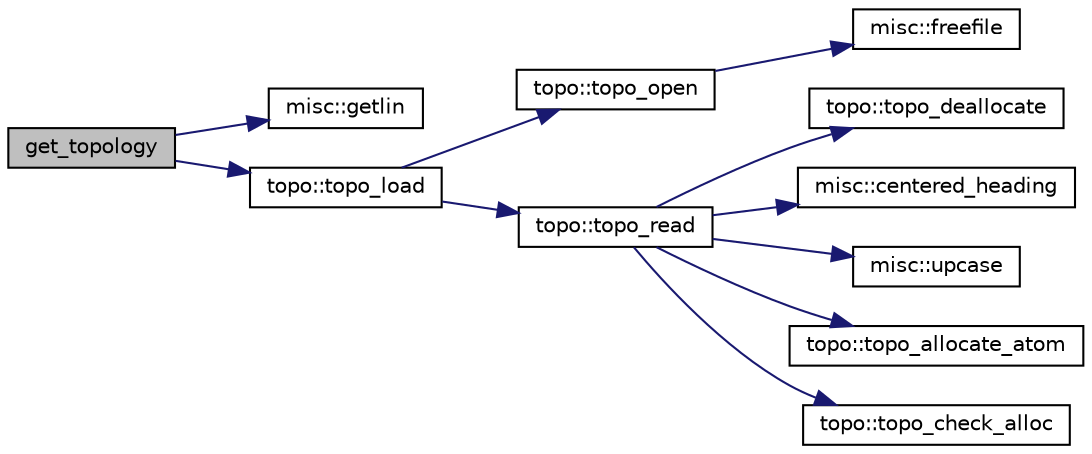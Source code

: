 digraph "get_topology"
{
  edge [fontname="Helvetica",fontsize="10",labelfontname="Helvetica",labelfontsize="10"];
  node [fontname="Helvetica",fontsize="10",shape=record];
  rankdir="LR";
  Node1 [label="get_topology",height=0.2,width=0.4,color="black", fillcolor="grey75", style="filled" fontcolor="black"];
  Node1 -> Node2 [color="midnightblue",fontsize="10",style="solid",fontname="Helvetica"];
  Node2 [label="misc::getlin",height=0.2,width=0.4,color="black", fillcolor="white", style="filled",URL="$classmisc.html#a49b44c33311a31e874439a6f3caf5801"];
  Node1 -> Node3 [color="midnightblue",fontsize="10",style="solid",fontname="Helvetica"];
  Node3 [label="topo::topo_load",height=0.2,width=0.4,color="black", fillcolor="white", style="filled",URL="$classtopo.html#aac0681f14a49bb07e5cbb3a877b1e5dd"];
  Node3 -> Node4 [color="midnightblue",fontsize="10",style="solid",fontname="Helvetica"];
  Node4 [label="topo::topo_open",height=0.2,width=0.4,color="black", fillcolor="white", style="filled",URL="$classtopo.html#a5d064dafa1d8df6166a94664f390767f"];
  Node4 -> Node5 [color="midnightblue",fontsize="10",style="solid",fontname="Helvetica"];
  Node5 [label="misc::freefile",height=0.2,width=0.4,color="black", fillcolor="white", style="filled",URL="$classmisc.html#aaa874447823dfa2d2c7fcf6eb80ebd70"];
  Node3 -> Node6 [color="midnightblue",fontsize="10",style="solid",fontname="Helvetica"];
  Node6 [label="topo::topo_read",height=0.2,width=0.4,color="black", fillcolor="white", style="filled",URL="$classtopo.html#a7aad640a2ad55b89529425b1f386810a"];
  Node6 -> Node7 [color="midnightblue",fontsize="10",style="solid",fontname="Helvetica"];
  Node7 [label="topo::topo_deallocate",height=0.2,width=0.4,color="black", fillcolor="white", style="filled",URL="$classtopo.html#aa6153a7d9918ecb635b405949f7237ee"];
  Node6 -> Node8 [color="midnightblue",fontsize="10",style="solid",fontname="Helvetica"];
  Node8 [label="misc::centered_heading",height=0.2,width=0.4,color="black", fillcolor="white", style="filled",URL="$classmisc.html#ac616bbb70212f3216e099c51f3c217f9"];
  Node6 -> Node9 [color="midnightblue",fontsize="10",style="solid",fontname="Helvetica"];
  Node9 [label="misc::upcase",height=0.2,width=0.4,color="black", fillcolor="white", style="filled",URL="$classmisc.html#a3d25ef800766f590365955680ff3ba2c"];
  Node6 -> Node10 [color="midnightblue",fontsize="10",style="solid",fontname="Helvetica"];
  Node10 [label="topo::topo_allocate_atom",height=0.2,width=0.4,color="black", fillcolor="white", style="filled",URL="$classtopo.html#a88a502c82bac0ebb3dbf06b2e7bd0e2b"];
  Node6 -> Node11 [color="midnightblue",fontsize="10",style="solid",fontname="Helvetica"];
  Node11 [label="topo::topo_check_alloc",height=0.2,width=0.4,color="black", fillcolor="white", style="filled",URL="$classtopo.html#a45b47b1bdc178f97b93778d46d7445bb"];
}
